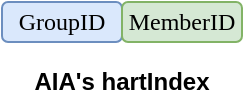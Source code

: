 <mxfile version="24.3.1" type="device">
  <diagram name="Page-1" id="WwfLBa-Y17-9DSZX8frn">
    <mxGraphModel dx="849" dy="626" grid="1" gridSize="10" guides="1" tooltips="1" connect="1" arrows="1" fold="1" page="1" pageScale="1" pageWidth="850" pageHeight="1100" math="0" shadow="0">
      <root>
        <mxCell id="0" />
        <mxCell id="1" parent="0" />
        <mxCell id="RWXxfn7ORbIsKhEqfq4H-1" value="GroupID" style="rounded=1;whiteSpace=wrap;html=1;fillColor=#dae8fc;strokeColor=#6c8ebf;align=center;fontFamily=mono;" parent="1" vertex="1">
          <mxGeometry x="180" y="80" width="60" height="20" as="geometry" />
        </mxCell>
        <mxCell id="RWXxfn7ORbIsKhEqfq4H-2" value="MemberID" style="rounded=1;whiteSpace=wrap;html=1;fillColor=#d5e8d4;strokeColor=#82b366;align=center;fontFamily=mono;" parent="1" vertex="1">
          <mxGeometry x="240" y="80" width="60" height="20" as="geometry" />
        </mxCell>
        <mxCell id="RWXxfn7ORbIsKhEqfq4H-7" value="&lt;b&gt;AIA&#39;s hartIndex&lt;/b&gt;" style="text;html=1;align=center;verticalAlign=middle;whiteSpace=wrap;rounded=0;" parent="1" vertex="1">
          <mxGeometry x="180" y="110" width="120" height="20" as="geometry" />
        </mxCell>
      </root>
    </mxGraphModel>
  </diagram>
</mxfile>
